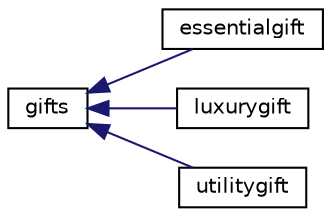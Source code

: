 digraph "Graphical Class Hierarchy"
{
  edge [fontname="Helvetica",fontsize="10",labelfontname="Helvetica",labelfontsize="10"];
  node [fontname="Helvetica",fontsize="10",shape=record];
  rankdir="LR";
  Node1 [label="gifts",height=0.2,width=0.4,color="black", fillcolor="white", style="filled",URL="$classgifts.html",tooltip="Class gifts. "];
  Node1 -> Node2 [dir="back",color="midnightblue",fontsize="10",style="solid",fontname="Helvetica"];
  Node2 [label="essentialgift",height=0.2,width=0.4,color="black", fillcolor="white", style="filled",URL="$classessentialgift.html",tooltip="Class essential gifts. "];
  Node1 -> Node3 [dir="back",color="midnightblue",fontsize="10",style="solid",fontname="Helvetica"];
  Node3 [label="luxurygift",height=0.2,width=0.4,color="black", fillcolor="white", style="filled",URL="$classluxurygift.html",tooltip="Class luxury gifts. "];
  Node1 -> Node4 [dir="back",color="midnightblue",fontsize="10",style="solid",fontname="Helvetica"];
  Node4 [label="utilitygift",height=0.2,width=0.4,color="black", fillcolor="white", style="filled",URL="$classutilitygift.html",tooltip="Class utility gifts. "];
}
